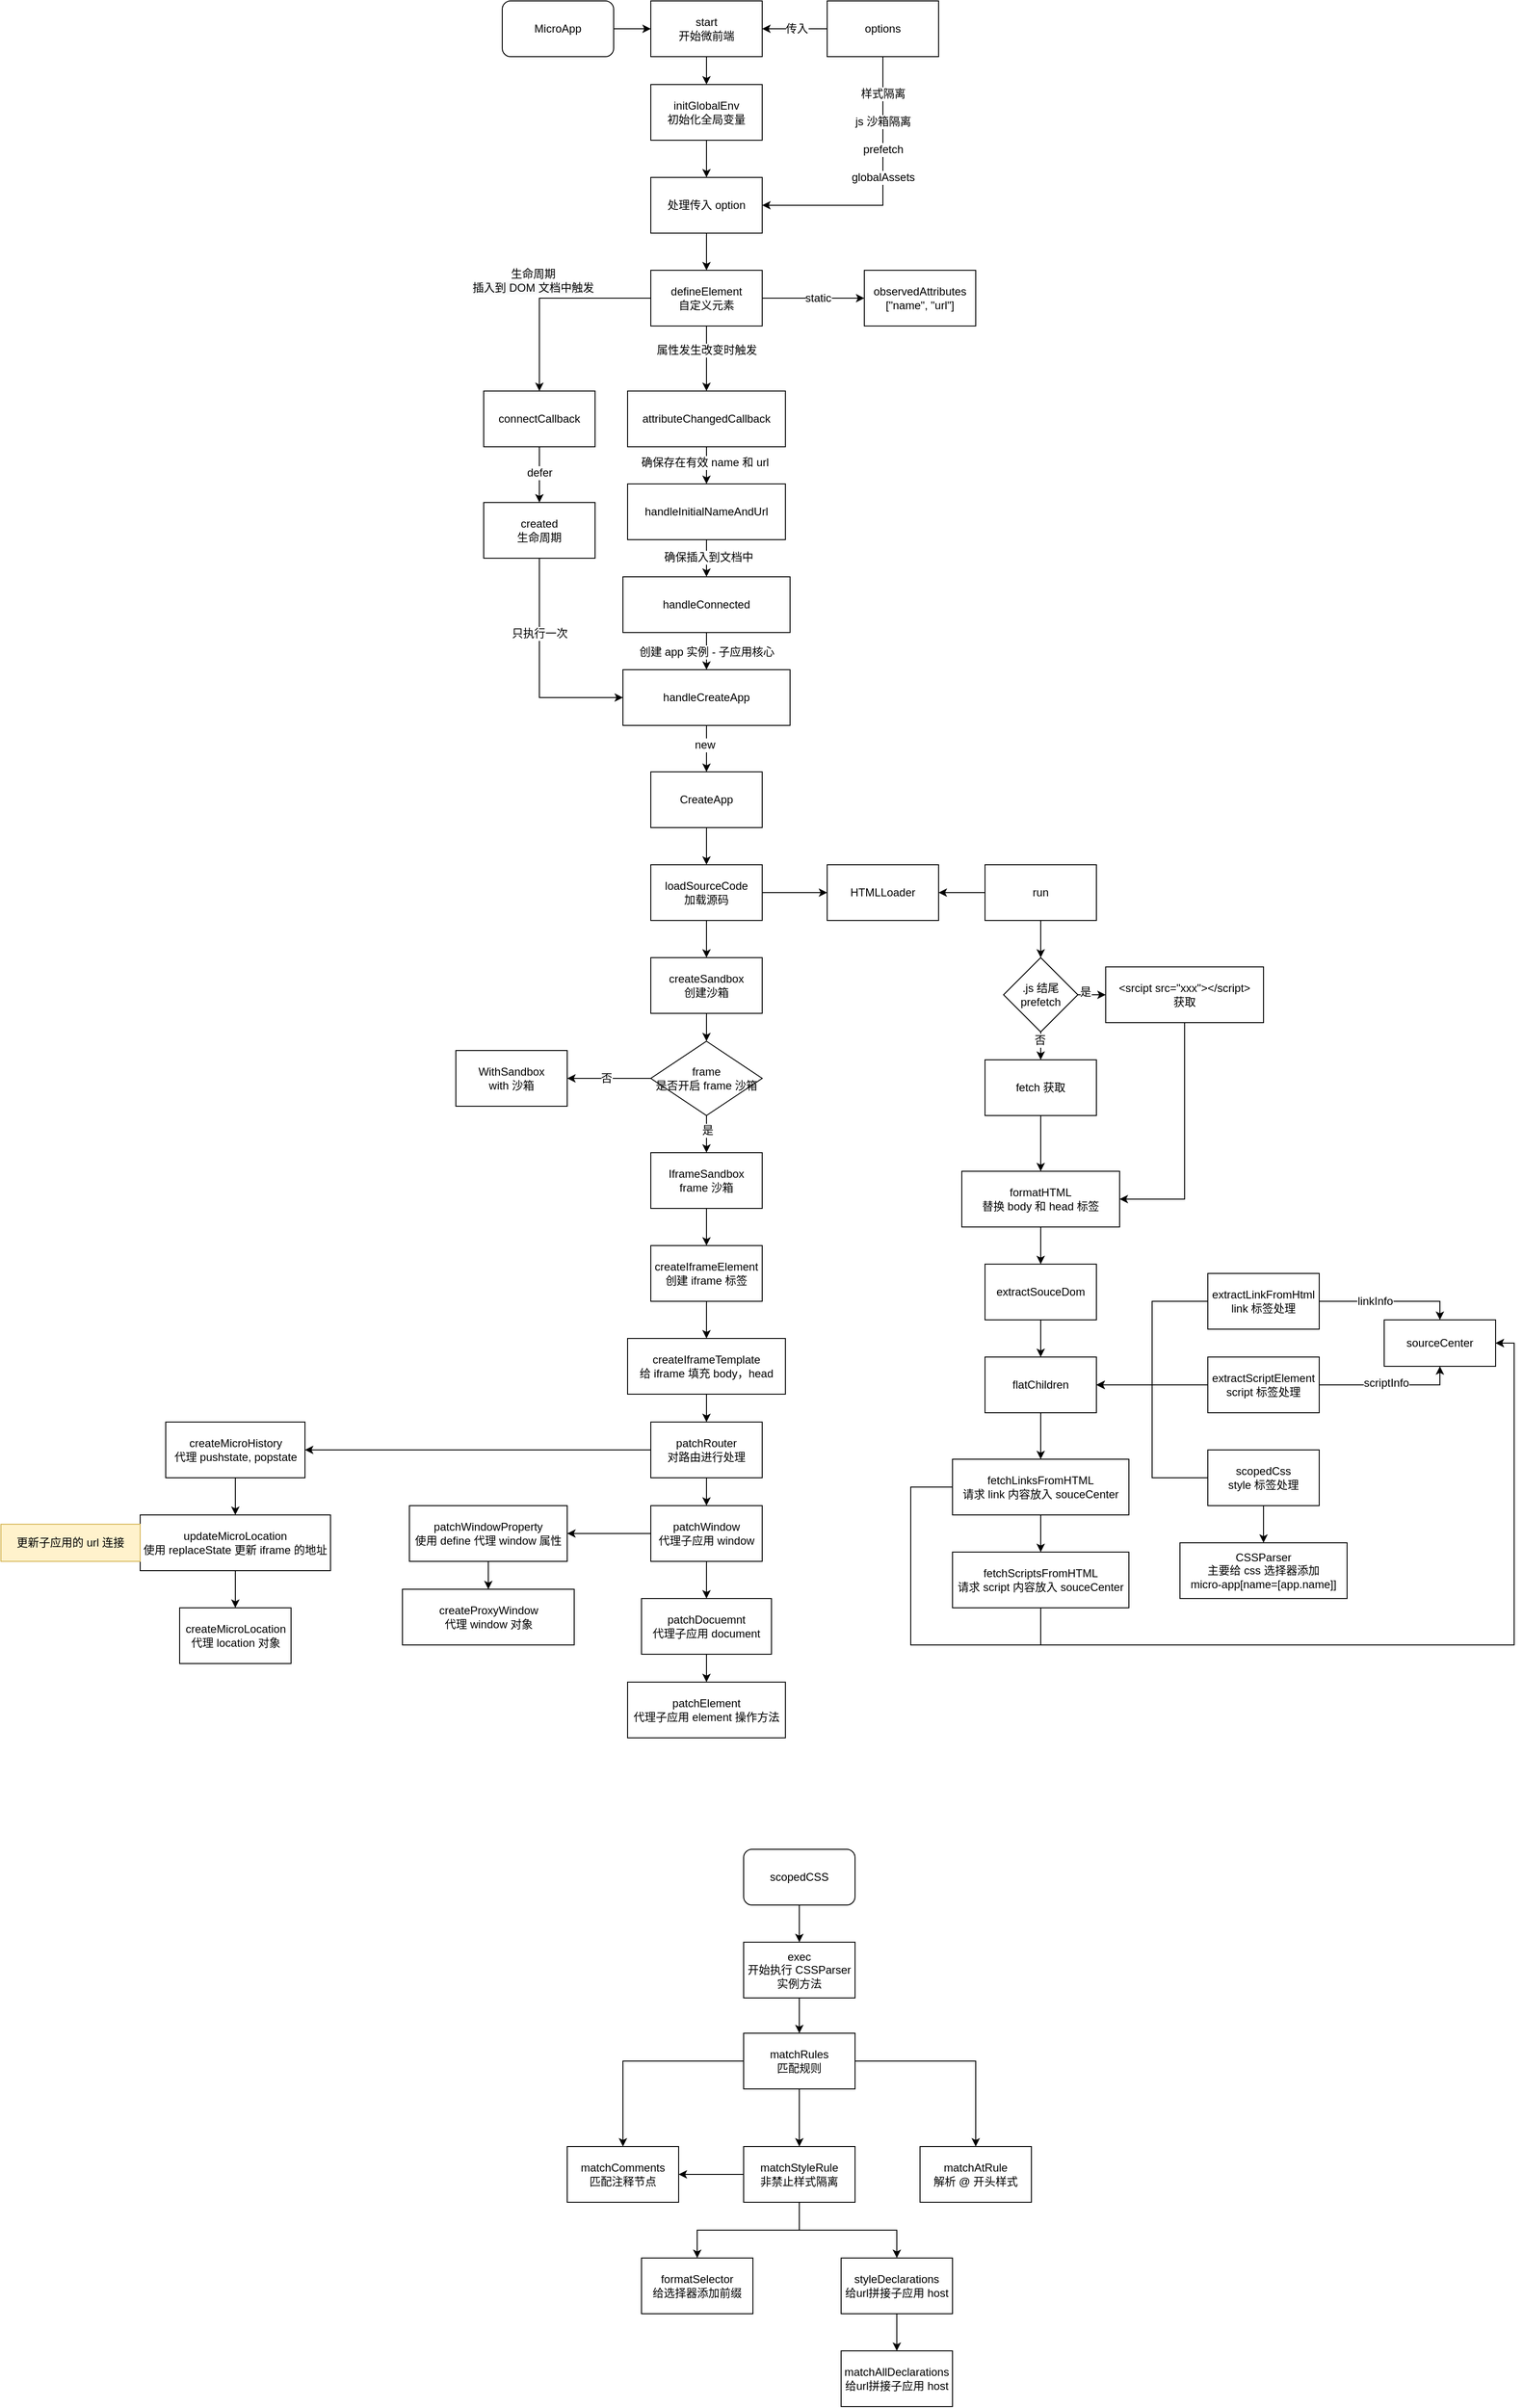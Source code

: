 <mxfile version="12.2.4" pages="1"><diagram id="gnqzPdNYeyF10bEc7W7B" name="Page-1"><mxGraphModel dx="1513" dy="669" grid="1" gridSize="10" guides="1" tooltips="1" connect="1" arrows="1" fold="1" page="1" pageScale="1" pageWidth="827" pageHeight="1169" math="0" shadow="0"><root><mxCell id="0"/><mxCell id="1" parent="0"/><mxCell id="4" style="edgeStyle=orthogonalEdgeStyle;rounded=0;orthogonalLoop=1;jettySize=auto;html=1;" parent="1" source="2" target="3" edge="1"><mxGeometry relative="1" as="geometry"/></mxCell><mxCell id="2" value="MicroApp" style="rounded=1;whiteSpace=wrap;html=1;" parent="1" vertex="1"><mxGeometry x="90" y="120" width="120" height="60" as="geometry"/></mxCell><mxCell id="6" style="edgeStyle=orthogonalEdgeStyle;rounded=0;orthogonalLoop=1;jettySize=auto;html=1;" parent="1" source="3" target="5" edge="1"><mxGeometry relative="1" as="geometry"/></mxCell><mxCell id="3" value="start&lt;br&gt;开始微前端" style="rounded=0;whiteSpace=wrap;html=1;" parent="1" vertex="1"><mxGeometry x="250" y="120" width="120" height="60" as="geometry"/></mxCell><mxCell id="11" style="edgeStyle=orthogonalEdgeStyle;rounded=0;orthogonalLoop=1;jettySize=auto;html=1;" parent="1" source="5" target="10" edge="1"><mxGeometry relative="1" as="geometry"/></mxCell><mxCell id="5" value="initGlobalEnv&lt;br&gt;初始化全局变量" style="rounded=0;whiteSpace=wrap;html=1;" parent="1" vertex="1"><mxGeometry x="250" y="210" width="120" height="60" as="geometry"/></mxCell><mxCell id="9" style="edgeStyle=orthogonalEdgeStyle;rounded=0;orthogonalLoop=1;jettySize=auto;html=1;entryX=1;entryY=0.5;entryDx=0;entryDy=0;" parent="1" source="8" target="3" edge="1"><mxGeometry relative="1" as="geometry"/></mxCell><mxCell id="13" value="传入" style="text;html=1;resizable=0;points=[];align=center;verticalAlign=middle;labelBackgroundColor=#ffffff;" parent="9" vertex="1" connectable="0"><mxGeometry x="-0.048" relative="1" as="geometry"><mxPoint as="offset"/></mxGeometry></mxCell><mxCell id="12" style="edgeStyle=orthogonalEdgeStyle;rounded=0;orthogonalLoop=1;jettySize=auto;html=1;entryX=1;entryY=0.5;entryDx=0;entryDy=0;" parent="1" source="8" target="10" edge="1"><mxGeometry relative="1" as="geometry"><Array as="points"><mxPoint x="500" y="340"/></Array></mxGeometry></mxCell><mxCell id="14" value="样式隔离" style="text;html=1;resizable=0;points=[];align=center;verticalAlign=middle;labelBackgroundColor=#ffffff;" parent="12" vertex="1" connectable="0"><mxGeometry x="-0.622" y="1" relative="1" as="geometry"><mxPoint x="-1" y="-15" as="offset"/></mxGeometry></mxCell><mxCell id="15" value="js 沙箱隔离" style="text;html=1;resizable=0;points=[];align=center;verticalAlign=middle;labelBackgroundColor=#ffffff;" parent="12" vertex="1" connectable="0"><mxGeometry x="-0.408" y="3" relative="1" as="geometry"><mxPoint x="-3" y="-16" as="offset"/></mxGeometry></mxCell><mxCell id="16" value="prefetch" style="text;html=1;resizable=0;points=[];align=center;verticalAlign=middle;labelBackgroundColor=#ffffff;" parent="12" vertex="1" connectable="0"><mxGeometry x="-0.194" y="2" relative="1" as="geometry"><mxPoint x="-2" y="-17" as="offset"/></mxGeometry></mxCell><mxCell id="17" value="globalAssets" style="text;html=1;resizable=0;points=[];align=center;verticalAlign=middle;labelBackgroundColor=#ffffff;" parent="12" vertex="1" connectable="0"><mxGeometry x="-0.049" y="3" relative="1" as="geometry"><mxPoint x="-3" y="-8" as="offset"/></mxGeometry></mxCell><mxCell id="8" value="options" style="rounded=0;whiteSpace=wrap;html=1;" parent="1" vertex="1"><mxGeometry x="440" y="120" width="120" height="60" as="geometry"/></mxCell><mxCell id="19" style="edgeStyle=orthogonalEdgeStyle;rounded=0;orthogonalLoop=1;jettySize=auto;html=1;" parent="1" source="10" target="18" edge="1"><mxGeometry relative="1" as="geometry"/></mxCell><mxCell id="10" value="处理传入 option" style="rounded=0;whiteSpace=wrap;html=1;" parent="1" vertex="1"><mxGeometry x="250" y="310" width="120" height="60" as="geometry"/></mxCell><mxCell id="21" style="edgeStyle=orthogonalEdgeStyle;rounded=0;orthogonalLoop=1;jettySize=auto;html=1;" parent="1" source="18" target="20" edge="1"><mxGeometry relative="1" as="geometry"/></mxCell><mxCell id="22" value="生命周期&lt;br&gt;&lt;span style=&quot;background-color: rgb(248 , 249 , 250)&quot;&gt;插入到 DOM 文档中触发&lt;/span&gt;" style="text;html=1;resizable=0;points=[];align=center;verticalAlign=middle;labelBackgroundColor=#ffffff;" parent="21" vertex="1" connectable="0"><mxGeometry x="0.097" y="20" relative="1" as="geometry"><mxPoint x="-27" y="-20" as="offset"/></mxGeometry></mxCell><mxCell id="24" style="edgeStyle=orthogonalEdgeStyle;rounded=0;orthogonalLoop=1;jettySize=auto;html=1;" parent="1" source="18" target="23" edge="1"><mxGeometry relative="1" as="geometry"/></mxCell><mxCell id="25" value="static" style="text;html=1;resizable=0;points=[];align=center;verticalAlign=middle;labelBackgroundColor=#ffffff;" parent="24" vertex="1" connectable="0"><mxGeometry x="-0.133" y="-2" relative="1" as="geometry"><mxPoint x="12" y="-2" as="offset"/></mxGeometry></mxCell><mxCell id="27" style="edgeStyle=orthogonalEdgeStyle;rounded=0;orthogonalLoop=1;jettySize=auto;html=1;" parent="1" source="18" target="26" edge="1"><mxGeometry relative="1" as="geometry"/></mxCell><mxCell id="28" value="属性发生改变时触发" style="text;html=1;resizable=0;points=[];align=center;verticalAlign=middle;labelBackgroundColor=#ffffff;" parent="27" vertex="1" connectable="0"><mxGeometry x="-0.252" relative="1" as="geometry"><mxPoint as="offset"/></mxGeometry></mxCell><mxCell id="18" value="defineElement&lt;br&gt;自定义元素" style="rounded=0;whiteSpace=wrap;html=1;" parent="1" vertex="1"><mxGeometry x="250" y="410" width="120" height="60" as="geometry"/></mxCell><mxCell id="39" style="edgeStyle=orthogonalEdgeStyle;rounded=0;orthogonalLoop=1;jettySize=auto;html=1;" parent="1" source="20" target="38" edge="1"><mxGeometry relative="1" as="geometry"/></mxCell><mxCell id="40" value="defer" style="text;html=1;resizable=0;points=[];align=center;verticalAlign=middle;labelBackgroundColor=#ffffff;" parent="39" vertex="1" connectable="0"><mxGeometry x="-0.081" relative="1" as="geometry"><mxPoint as="offset"/></mxGeometry></mxCell><mxCell id="20" value="connectCallback" style="rounded=0;whiteSpace=wrap;html=1;" parent="1" vertex="1"><mxGeometry x="70" y="540" width="120" height="60" as="geometry"/></mxCell><mxCell id="23" value="observedAttributes&lt;br&gt;[&quot;name&quot;, &quot;url&quot;]" style="rounded=0;whiteSpace=wrap;html=1;" parent="1" vertex="1"><mxGeometry x="480" y="410" width="120" height="60" as="geometry"/></mxCell><mxCell id="30" style="edgeStyle=orthogonalEdgeStyle;rounded=0;orthogonalLoop=1;jettySize=auto;html=1;" parent="1" source="26" target="29" edge="1"><mxGeometry relative="1" as="geometry"/></mxCell><mxCell id="35" value="确保存在有效 name 和 url" style="text;html=1;resizable=0;points=[];align=center;verticalAlign=middle;labelBackgroundColor=#ffffff;" parent="30" vertex="1" connectable="0"><mxGeometry x="-0.187" y="-2" relative="1" as="geometry"><mxPoint as="offset"/></mxGeometry></mxCell><mxCell id="26" value="attributeChangedCallback&lt;br&gt;" style="rounded=0;whiteSpace=wrap;html=1;" parent="1" vertex="1"><mxGeometry x="225" y="540" width="170" height="60" as="geometry"/></mxCell><mxCell id="32" style="edgeStyle=orthogonalEdgeStyle;rounded=0;orthogonalLoop=1;jettySize=auto;html=1;" parent="1" source="29" target="31" edge="1"><mxGeometry relative="1" as="geometry"/></mxCell><mxCell id="36" value="确保插入到文档中" style="text;html=1;resizable=0;points=[];align=center;verticalAlign=middle;labelBackgroundColor=#ffffff;" parent="32" vertex="1" connectable="0"><mxGeometry x="-0.087" y="2" relative="1" as="geometry"><mxPoint as="offset"/></mxGeometry></mxCell><mxCell id="29" value="handleInitialNameAndUrl" style="rounded=0;whiteSpace=wrap;html=1;" parent="1" vertex="1"><mxGeometry x="225" y="640" width="170" height="60" as="geometry"/></mxCell><mxCell id="34" style="edgeStyle=orthogonalEdgeStyle;rounded=0;orthogonalLoop=1;jettySize=auto;html=1;" parent="1" source="31" target="33" edge="1"><mxGeometry relative="1" as="geometry"/></mxCell><mxCell id="37" value="创建 app 实例 - 子应用核心" style="text;html=1;resizable=0;points=[];align=center;verticalAlign=middle;labelBackgroundColor=#ffffff;" parent="34" vertex="1" connectable="0"><mxGeometry x="-0.287" y="3" relative="1" as="geometry"><mxPoint x="-3" y="6" as="offset"/></mxGeometry></mxCell><mxCell id="31" value="handleConnected" style="rounded=0;whiteSpace=wrap;html=1;" parent="1" vertex="1"><mxGeometry x="220" y="740" width="180" height="60" as="geometry"/></mxCell><mxCell id="44" style="edgeStyle=orthogonalEdgeStyle;rounded=0;orthogonalLoop=1;jettySize=auto;html=1;" parent="1" source="33" target="43" edge="1"><mxGeometry relative="1" as="geometry"/></mxCell><mxCell id="45" value="new" style="text;html=1;resizable=0;points=[];align=center;verticalAlign=middle;labelBackgroundColor=#ffffff;" parent="44" vertex="1" connectable="0"><mxGeometry x="-0.172" y="-2" relative="1" as="geometry"><mxPoint as="offset"/></mxGeometry></mxCell><mxCell id="33" value="handleCreateApp" style="rounded=0;whiteSpace=wrap;html=1;" parent="1" vertex="1"><mxGeometry x="220" y="840" width="180" height="60" as="geometry"/></mxCell><mxCell id="41" style="edgeStyle=orthogonalEdgeStyle;rounded=0;orthogonalLoop=1;jettySize=auto;html=1;entryX=0;entryY=0.5;entryDx=0;entryDy=0;" parent="1" source="38" target="33" edge="1"><mxGeometry relative="1" as="geometry"><Array as="points"><mxPoint x="130" y="870"/></Array></mxGeometry></mxCell><mxCell id="42" value="只执行一次" style="text;html=1;resizable=0;points=[];align=center;verticalAlign=middle;labelBackgroundColor=#ffffff;" parent="41" vertex="1" connectable="0"><mxGeometry x="-0.329" relative="1" as="geometry"><mxPoint as="offset"/></mxGeometry></mxCell><mxCell id="38" value="created&lt;br&gt;生命周期" style="rounded=0;whiteSpace=wrap;html=1;" parent="1" vertex="1"><mxGeometry x="70" y="660" width="120" height="60" as="geometry"/></mxCell><mxCell id="47" style="edgeStyle=orthogonalEdgeStyle;rounded=0;orthogonalLoop=1;jettySize=auto;html=1;" parent="1" source="43" target="46" edge="1"><mxGeometry relative="1" as="geometry"/></mxCell><mxCell id="43" value="CreateApp" style="rounded=0;whiteSpace=wrap;html=1;" parent="1" vertex="1"><mxGeometry x="250" y="950" width="120" height="60" as="geometry"/></mxCell><mxCell id="49" style="edgeStyle=orthogonalEdgeStyle;rounded=0;orthogonalLoop=1;jettySize=auto;html=1;" parent="1" source="46" target="48" edge="1"><mxGeometry relative="1" as="geometry"/></mxCell><mxCell id="61" style="edgeStyle=orthogonalEdgeStyle;rounded=0;orthogonalLoop=1;jettySize=auto;html=1;" parent="1" source="46" target="60" edge="1"><mxGeometry relative="1" as="geometry"/></mxCell><mxCell id="46" value="loadSourceCode&lt;br&gt;加载源码" style="rounded=0;whiteSpace=wrap;html=1;" parent="1" vertex="1"><mxGeometry x="250" y="1050" width="120" height="60" as="geometry"/></mxCell><mxCell id="51" style="edgeStyle=orthogonalEdgeStyle;rounded=0;orthogonalLoop=1;jettySize=auto;html=1;" parent="1" source="48" target="50" edge="1"><mxGeometry relative="1" as="geometry"/></mxCell><mxCell id="48" value="createSandbox&lt;br&gt;创建沙箱" style="rounded=0;whiteSpace=wrap;html=1;" parent="1" vertex="1"><mxGeometry x="250" y="1150" width="120" height="60" as="geometry"/></mxCell><mxCell id="54" style="edgeStyle=orthogonalEdgeStyle;rounded=0;orthogonalLoop=1;jettySize=auto;html=1;" parent="1" source="50" target="53" edge="1"><mxGeometry relative="1" as="geometry"/></mxCell><mxCell id="55" value="否" style="text;html=1;resizable=0;points=[];align=center;verticalAlign=middle;labelBackgroundColor=#ffffff;" parent="54" vertex="1" connectable="0"><mxGeometry x="0.067" relative="1" as="geometry"><mxPoint as="offset"/></mxGeometry></mxCell><mxCell id="56" style="edgeStyle=orthogonalEdgeStyle;rounded=0;orthogonalLoop=1;jettySize=auto;html=1;entryX=0.5;entryY=0;entryDx=0;entryDy=0;" parent="1" source="50" target="52" edge="1"><mxGeometry relative="1" as="geometry"/></mxCell><mxCell id="57" value="是" style="text;html=1;resizable=0;points=[];align=center;verticalAlign=middle;labelBackgroundColor=#ffffff;" parent="56" vertex="1" connectable="0"><mxGeometry x="-0.221" y="1" relative="1" as="geometry"><mxPoint as="offset"/></mxGeometry></mxCell><mxCell id="50" value="frame&lt;br&gt;是否开启 frame 沙箱" style="rhombus;whiteSpace=wrap;html=1;" parent="1" vertex="1"><mxGeometry x="250" y="1240" width="120" height="80" as="geometry"/></mxCell><mxCell id="100" style="edgeStyle=orthogonalEdgeStyle;rounded=0;orthogonalLoop=1;jettySize=auto;html=1;" parent="1" source="52" target="99" edge="1"><mxGeometry relative="1" as="geometry"/></mxCell><mxCell id="52" value="&lt;span&gt;IframeSandbox&lt;/span&gt;&lt;br&gt;&lt;span&gt;frame 沙箱&lt;/span&gt;" style="rounded=0;whiteSpace=wrap;html=1;" parent="1" vertex="1"><mxGeometry x="250" y="1360" width="120" height="60" as="geometry"/></mxCell><mxCell id="53" value="WithSandbox&lt;br&gt;with 沙箱" style="rounded=0;whiteSpace=wrap;html=1;" parent="1" vertex="1"><mxGeometry x="40" y="1250" width="120" height="60" as="geometry"/></mxCell><mxCell id="60" value="HTMLLoader" style="rounded=0;whiteSpace=wrap;html=1;" parent="1" vertex="1"><mxGeometry x="440" y="1050" width="120" height="60" as="geometry"/></mxCell><mxCell id="63" style="edgeStyle=orthogonalEdgeStyle;rounded=0;orthogonalLoop=1;jettySize=auto;html=1;" parent="1" source="62" target="60" edge="1"><mxGeometry relative="1" as="geometry"/></mxCell><mxCell id="65" style="edgeStyle=orthogonalEdgeStyle;rounded=0;orthogonalLoop=1;jettySize=auto;html=1;" parent="1" source="62" target="64" edge="1"><mxGeometry relative="1" as="geometry"/></mxCell><mxCell id="62" value="run" style="rounded=0;whiteSpace=wrap;html=1;" parent="1" vertex="1"><mxGeometry x="610" y="1050" width="120" height="60" as="geometry"/></mxCell><mxCell id="67" style="edgeStyle=orthogonalEdgeStyle;rounded=0;orthogonalLoop=1;jettySize=auto;html=1;" parent="1" source="64" target="66" edge="1"><mxGeometry relative="1" as="geometry"/></mxCell><mxCell id="70" value="是" style="text;html=1;resizable=0;points=[];align=center;verticalAlign=middle;labelBackgroundColor=#ffffff;" parent="67" vertex="1" connectable="0"><mxGeometry x="0.2" y="-4" relative="1" as="geometry"><mxPoint x="-2" y="-7" as="offset"/></mxGeometry></mxCell><mxCell id="69" style="edgeStyle=orthogonalEdgeStyle;rounded=0;orthogonalLoop=1;jettySize=auto;html=1;" parent="1" source="64" target="68" edge="1"><mxGeometry relative="1" as="geometry"/></mxCell><mxCell id="71" value="否" style="text;html=1;resizable=0;points=[];align=center;verticalAlign=middle;labelBackgroundColor=#ffffff;" parent="69" vertex="1" connectable="0"><mxGeometry x="0.2" y="2" relative="1" as="geometry"><mxPoint x="-3" y="-1" as="offset"/></mxGeometry></mxCell><mxCell id="64" value=".js 结尾&lt;br&gt;prefetch" style="rhombus;whiteSpace=wrap;html=1;" parent="1" vertex="1"><mxGeometry x="630" y="1150" width="80" height="80" as="geometry"/></mxCell><mxCell id="74" style="edgeStyle=orthogonalEdgeStyle;rounded=0;orthogonalLoop=1;jettySize=auto;html=1;entryX=1;entryY=0.5;entryDx=0;entryDy=0;" parent="1" source="66" target="72" edge="1"><mxGeometry relative="1" as="geometry"/></mxCell><mxCell id="66" value="&amp;lt;srcipt src=&quot;xxx&quot;&amp;gt;&amp;lt;/script&amp;gt;&lt;br&gt;获取" style="rounded=0;whiteSpace=wrap;html=1;" parent="1" vertex="1"><mxGeometry x="740" y="1160" width="170" height="60" as="geometry"/></mxCell><mxCell id="73" style="edgeStyle=orthogonalEdgeStyle;rounded=0;orthogonalLoop=1;jettySize=auto;html=1;" parent="1" source="68" target="72" edge="1"><mxGeometry relative="1" as="geometry"/></mxCell><mxCell id="68" value="fetch 获取" style="rounded=0;whiteSpace=wrap;html=1;" parent="1" vertex="1"><mxGeometry x="610" y="1260" width="120" height="60" as="geometry"/></mxCell><mxCell id="76" style="edgeStyle=orthogonalEdgeStyle;rounded=0;orthogonalLoop=1;jettySize=auto;html=1;entryX=0.5;entryY=0;entryDx=0;entryDy=0;" parent="1" source="72" target="75" edge="1"><mxGeometry relative="1" as="geometry"/></mxCell><mxCell id="72" value="formatHTML&lt;br&gt;替换 body 和 head 标签" style="rounded=0;whiteSpace=wrap;html=1;" parent="1" vertex="1"><mxGeometry x="585" y="1380" width="170" height="60" as="geometry"/></mxCell><mxCell id="78" style="edgeStyle=orthogonalEdgeStyle;rounded=0;orthogonalLoop=1;jettySize=auto;html=1;entryX=0.5;entryY=0;entryDx=0;entryDy=0;" parent="1" source="75" target="77" edge="1"><mxGeometry relative="1" as="geometry"/></mxCell><mxCell id="75" value="extractSouceDom" style="rounded=0;whiteSpace=wrap;html=1;" parent="1" vertex="1"><mxGeometry x="610" y="1480" width="120" height="60" as="geometry"/></mxCell><mxCell id="94" style="edgeStyle=orthogonalEdgeStyle;rounded=0;orthogonalLoop=1;jettySize=auto;html=1;" parent="1" source="77" target="93" edge="1"><mxGeometry relative="1" as="geometry"/></mxCell><mxCell id="77" value="flatChildren" style="rounded=0;whiteSpace=wrap;html=1;" parent="1" vertex="1"><mxGeometry x="610" y="1580" width="120" height="60" as="geometry"/></mxCell><mxCell id="80" style="edgeStyle=orthogonalEdgeStyle;rounded=0;orthogonalLoop=1;jettySize=auto;html=1;entryX=1;entryY=0.5;entryDx=0;entryDy=0;" parent="1" source="79" target="77" edge="1"><mxGeometry relative="1" as="geometry"/></mxCell><mxCell id="86" style="edgeStyle=orthogonalEdgeStyle;rounded=0;orthogonalLoop=1;jettySize=auto;html=1;entryX=0.5;entryY=0;entryDx=0;entryDy=0;" parent="1" source="79" target="85" edge="1"><mxGeometry relative="1" as="geometry"/></mxCell><mxCell id="88" value="linkInfo" style="text;html=1;resizable=0;points=[];align=center;verticalAlign=middle;labelBackgroundColor=#ffffff;" parent="86" vertex="1" connectable="0"><mxGeometry x="0.037" y="2" relative="1" as="geometry"><mxPoint x="-18" y="2" as="offset"/></mxGeometry></mxCell><mxCell id="79" value="extractLinkFromHtml&lt;br&gt;link 标签处理" style="rounded=0;whiteSpace=wrap;html=1;" parent="1" vertex="1"><mxGeometry x="850" y="1490" width="120" height="60" as="geometry"/></mxCell><mxCell id="83" style="edgeStyle=orthogonalEdgeStyle;rounded=0;orthogonalLoop=1;jettySize=auto;html=1;" parent="1" source="81" target="77" edge="1"><mxGeometry relative="1" as="geometry"><Array as="points"><mxPoint x="790" y="1710"/><mxPoint x="790" y="1610"/></Array></mxGeometry></mxCell><mxCell id="92" style="edgeStyle=orthogonalEdgeStyle;rounded=0;orthogonalLoop=1;jettySize=auto;html=1;" parent="1" source="81" target="90" edge="1"><mxGeometry relative="1" as="geometry"/></mxCell><mxCell id="81" value="scopedCss&lt;br&gt;style 标签处理" style="rounded=0;whiteSpace=wrap;html=1;" parent="1" vertex="1"><mxGeometry x="850" y="1680" width="120" height="60" as="geometry"/></mxCell><mxCell id="84" style="edgeStyle=orthogonalEdgeStyle;rounded=0;orthogonalLoop=1;jettySize=auto;html=1;entryX=1;entryY=0.5;entryDx=0;entryDy=0;" parent="1" source="82" target="77" edge="1"><mxGeometry relative="1" as="geometry"/></mxCell><mxCell id="87" style="edgeStyle=orthogonalEdgeStyle;rounded=0;orthogonalLoop=1;jettySize=auto;html=1;entryX=0.5;entryY=1;entryDx=0;entryDy=0;" parent="1" source="82" target="85" edge="1"><mxGeometry relative="1" as="geometry"/></mxCell><mxCell id="89" value="scriptInfo" style="text;html=1;resizable=0;points=[];align=center;verticalAlign=middle;labelBackgroundColor=#ffffff;" parent="87" vertex="1" connectable="0"><mxGeometry x="-0.043" y="2" relative="1" as="geometry"><mxPoint as="offset"/></mxGeometry></mxCell><mxCell id="82" value="extractScriptElement&lt;br&gt;script 标签处理" style="rounded=0;whiteSpace=wrap;html=1;" parent="1" vertex="1"><mxGeometry x="850" y="1580" width="120" height="60" as="geometry"/></mxCell><mxCell id="85" value="sourceCenter" style="rounded=0;whiteSpace=wrap;html=1;" parent="1" vertex="1"><mxGeometry x="1040" y="1540" width="120" height="50" as="geometry"/></mxCell><mxCell id="90" value="CSSParser&lt;br&gt;主要给 css 选择器添加&lt;br&gt;micro-app[name=[app.name]]&lt;br&gt;" style="rounded=0;whiteSpace=wrap;html=1;" parent="1" vertex="1"><mxGeometry x="820" y="1780" width="180" height="60" as="geometry"/></mxCell><mxCell id="96" style="edgeStyle=orthogonalEdgeStyle;rounded=0;orthogonalLoop=1;jettySize=auto;html=1;" parent="1" source="93" target="95" edge="1"><mxGeometry relative="1" as="geometry"/></mxCell><mxCell id="97" style="edgeStyle=orthogonalEdgeStyle;rounded=0;orthogonalLoop=1;jettySize=auto;html=1;entryX=1;entryY=0.5;entryDx=0;entryDy=0;" parent="1" source="93" target="85" edge="1"><mxGeometry relative="1" as="geometry"><Array as="points"><mxPoint x="530" y="1720"/><mxPoint x="530" y="1890"/><mxPoint x="1180" y="1890"/><mxPoint x="1180" y="1565"/></Array></mxGeometry></mxCell><mxCell id="93" value="fetchLinksFromHTML&lt;br&gt;请求 link 内容放入 souceCenter" style="rounded=0;whiteSpace=wrap;html=1;" parent="1" vertex="1"><mxGeometry x="575" y="1690" width="190" height="60" as="geometry"/></mxCell><mxCell id="98" style="edgeStyle=orthogonalEdgeStyle;rounded=0;orthogonalLoop=1;jettySize=auto;html=1;entryX=1;entryY=0.5;entryDx=0;entryDy=0;" parent="1" source="95" target="85" edge="1"><mxGeometry relative="1" as="geometry"><Array as="points"><mxPoint x="670" y="1890"/><mxPoint x="1180" y="1890"/><mxPoint x="1180" y="1565"/></Array></mxGeometry></mxCell><mxCell id="95" value="fetchScriptsFromHTML&lt;br&gt;请求 script 内容放入 souceCenter" style="rounded=0;whiteSpace=wrap;html=1;" parent="1" vertex="1"><mxGeometry x="575" y="1790" width="190" height="60" as="geometry"/></mxCell><mxCell id="102" style="edgeStyle=orthogonalEdgeStyle;rounded=0;orthogonalLoop=1;jettySize=auto;html=1;entryX=0.5;entryY=0;entryDx=0;entryDy=0;" parent="1" source="99" target="101" edge="1"><mxGeometry relative="1" as="geometry"/></mxCell><mxCell id="99" value="createIframeElement&lt;br&gt;创建 iframe 标签" style="rounded=0;whiteSpace=wrap;html=1;" parent="1" vertex="1"><mxGeometry x="250" y="1460" width="120" height="60" as="geometry"/></mxCell><mxCell id="104" style="edgeStyle=orthogonalEdgeStyle;rounded=0;orthogonalLoop=1;jettySize=auto;html=1;" parent="1" source="101" target="103" edge="1"><mxGeometry relative="1" as="geometry"/></mxCell><mxCell id="101" value="createIframeTemplate&lt;br&gt;给 iframe 填充 body，head" style="rounded=0;whiteSpace=wrap;html=1;" parent="1" vertex="1"><mxGeometry x="225" y="1560" width="170" height="60" as="geometry"/></mxCell><mxCell id="108" style="edgeStyle=orthogonalEdgeStyle;rounded=0;orthogonalLoop=1;jettySize=auto;html=1;" parent="1" source="103" target="105" edge="1"><mxGeometry relative="1" as="geometry"/></mxCell><mxCell id="112" style="edgeStyle=orthogonalEdgeStyle;rounded=0;orthogonalLoop=1;jettySize=auto;html=1;" parent="1" source="103" target="111" edge="1"><mxGeometry relative="1" as="geometry"/></mxCell><mxCell id="103" value="patchRouter&lt;br&gt;对路由进行处理" style="rounded=0;whiteSpace=wrap;html=1;" parent="1" vertex="1"><mxGeometry x="250" y="1650" width="120" height="60" as="geometry"/></mxCell><mxCell id="109" style="edgeStyle=orthogonalEdgeStyle;rounded=0;orthogonalLoop=1;jettySize=auto;html=1;" parent="1" source="105" target="106" edge="1"><mxGeometry relative="1" as="geometry"/></mxCell><mxCell id="120" style="edgeStyle=orthogonalEdgeStyle;rounded=0;orthogonalLoop=1;jettySize=auto;html=1;" parent="1" source="105" target="119" edge="1"><mxGeometry relative="1" as="geometry"/></mxCell><mxCell id="105" value="patchWindow&lt;br&gt;代理子应用 window" style="rounded=0;whiteSpace=wrap;html=1;" parent="1" vertex="1"><mxGeometry x="250" y="1740" width="120" height="60" as="geometry"/></mxCell><mxCell id="110" style="edgeStyle=orthogonalEdgeStyle;rounded=0;orthogonalLoop=1;jettySize=auto;html=1;" parent="1" source="106" target="107" edge="1"><mxGeometry relative="1" as="geometry"/></mxCell><mxCell id="106" value="patchDocuemnt&lt;br&gt;代理子应用 document" style="rounded=0;whiteSpace=wrap;html=1;" parent="1" vertex="1"><mxGeometry x="240" y="1840" width="140" height="60" as="geometry"/></mxCell><mxCell id="107" value="patchElement&lt;br&gt;代理子应用 element 操作方法" style="rounded=0;whiteSpace=wrap;html=1;" parent="1" vertex="1"><mxGeometry x="225" y="1930" width="170" height="60" as="geometry"/></mxCell><mxCell id="114" style="edgeStyle=orthogonalEdgeStyle;rounded=0;orthogonalLoop=1;jettySize=auto;html=1;" parent="1" source="111" target="113" edge="1"><mxGeometry relative="1" as="geometry"/></mxCell><mxCell id="111" value="createMicroHistory&lt;br&gt;代理 pushstate, popstate" style="rounded=0;whiteSpace=wrap;html=1;" parent="1" vertex="1"><mxGeometry x="-272.5" y="1650" width="150" height="60" as="geometry"/></mxCell><mxCell id="117" style="edgeStyle=orthogonalEdgeStyle;rounded=0;orthogonalLoop=1;jettySize=auto;html=1;" parent="1" source="113" target="116" edge="1"><mxGeometry relative="1" as="geometry"/></mxCell><mxCell id="116" value="createMicroLocation&lt;br&gt;代理 location 对象" style="rounded=0;whiteSpace=wrap;html=1;" parent="1" vertex="1"><mxGeometry x="-257.5" y="1850" width="120" height="60" as="geometry"/></mxCell><mxCell id="118" value="" style="group" parent="1" vertex="1" connectable="0"><mxGeometry x="-450" y="1750" width="355" height="60" as="geometry"/></mxCell><mxCell id="113" value="updateMicroLocation&lt;br&gt;使用 replaceState 更新 iframe 的地址" style="rounded=0;whiteSpace=wrap;html=1;" parent="118" vertex="1"><mxGeometry x="150" width="205" height="60" as="geometry"/></mxCell><mxCell id="115" value="更新子应用的 url 连接" style="text;html=1;strokeColor=#d6b656;fillColor=#fff2cc;align=center;verticalAlign=middle;whiteSpace=wrap;rounded=0;" parent="118" vertex="1"><mxGeometry y="10" width="150" height="40" as="geometry"/></mxCell><mxCell id="122" style="edgeStyle=orthogonalEdgeStyle;rounded=0;orthogonalLoop=1;jettySize=auto;html=1;" parent="1" source="119" target="121" edge="1"><mxGeometry relative="1" as="geometry"/></mxCell><mxCell id="119" value="patchWindowProperty&lt;br&gt;使用 define 代理 window 属性" style="rounded=0;whiteSpace=wrap;html=1;" parent="1" vertex="1"><mxGeometry x="-10" y="1740" width="170" height="60" as="geometry"/></mxCell><mxCell id="121" value="createProxyWindow&lt;br&gt;代理 window 对象" style="rounded=0;whiteSpace=wrap;html=1;" parent="1" vertex="1"><mxGeometry x="-17.5" y="1830" width="185" height="60" as="geometry"/></mxCell><mxCell id="125" style="edgeStyle=orthogonalEdgeStyle;rounded=0;orthogonalLoop=1;jettySize=auto;html=1;" parent="1" source="123" target="124" edge="1"><mxGeometry relative="1" as="geometry"/></mxCell><mxCell id="123" value="scopedCSS" style="rounded=1;whiteSpace=wrap;html=1;" parent="1" vertex="1"><mxGeometry x="350" y="2110" width="120" height="60" as="geometry"/></mxCell><mxCell id="127" style="edgeStyle=orthogonalEdgeStyle;rounded=0;orthogonalLoop=1;jettySize=auto;html=1;" parent="1" source="124" target="126" edge="1"><mxGeometry relative="1" as="geometry"/></mxCell><mxCell id="124" value="exec&lt;br&gt;开始执行 CSSParser 实例方法" style="rounded=0;whiteSpace=wrap;html=1;" parent="1" vertex="1"><mxGeometry x="350" y="2210" width="120" height="60" as="geometry"/></mxCell><mxCell id="129" style="edgeStyle=orthogonalEdgeStyle;rounded=0;orthogonalLoop=1;jettySize=auto;html=1;" parent="1" source="126" target="128" edge="1"><mxGeometry relative="1" as="geometry"/></mxCell><mxCell id="134" style="edgeStyle=orthogonalEdgeStyle;rounded=0;orthogonalLoop=1;jettySize=auto;html=1;" parent="1" source="126" target="130" edge="1"><mxGeometry relative="1" as="geometry"/></mxCell><mxCell id="135" style="edgeStyle=orthogonalEdgeStyle;rounded=0;orthogonalLoop=1;jettySize=auto;html=1;" parent="1" source="126" target="131" edge="1"><mxGeometry relative="1" as="geometry"/></mxCell><mxCell id="126" value="matchRules&lt;br&gt;匹配规则" style="rounded=0;whiteSpace=wrap;html=1;" parent="1" vertex="1"><mxGeometry x="350" y="2308" width="120" height="60" as="geometry"/></mxCell><mxCell id="128" value="matchComments&lt;br&gt;匹配注释节点" style="rounded=0;whiteSpace=wrap;html=1;" parent="1" vertex="1"><mxGeometry x="160" y="2430" width="120" height="60" as="geometry"/></mxCell><mxCell id="130" value="matchAtRule&lt;br&gt;解析 @ 开头样式" style="rounded=0;whiteSpace=wrap;html=1;" parent="1" vertex="1"><mxGeometry x="540" y="2430" width="120" height="60" as="geometry"/></mxCell><mxCell id="137" style="edgeStyle=orthogonalEdgeStyle;rounded=0;orthogonalLoop=1;jettySize=auto;html=1;" parent="1" source="131" target="136" edge="1"><mxGeometry relative="1" as="geometry"/></mxCell><mxCell id="138" style="edgeStyle=orthogonalEdgeStyle;rounded=0;orthogonalLoop=1;jettySize=auto;html=1;" parent="1" source="131" target="128" edge="1"><mxGeometry relative="1" as="geometry"/></mxCell><mxCell id="140" style="edgeStyle=orthogonalEdgeStyle;rounded=0;orthogonalLoop=1;jettySize=auto;html=1;" parent="1" source="131" target="139" edge="1"><mxGeometry relative="1" as="geometry"/></mxCell><mxCell id="131" value="matchStyleRule&lt;br&gt;非禁止样式隔离" style="rounded=0;whiteSpace=wrap;html=1;" parent="1" vertex="1"><mxGeometry x="350" y="2430" width="120" height="60" as="geometry"/></mxCell><mxCell id="136" value="formatSelector&lt;br&gt;给选择器添加前缀" style="rounded=0;whiteSpace=wrap;html=1;" parent="1" vertex="1"><mxGeometry x="240" y="2550" width="120" height="60" as="geometry"/></mxCell><mxCell id="142" style="edgeStyle=orthogonalEdgeStyle;rounded=0;orthogonalLoop=1;jettySize=auto;html=1;" parent="1" source="139" target="141" edge="1"><mxGeometry relative="1" as="geometry"/></mxCell><mxCell id="139" value="styleDeclarations&lt;br&gt;给url拼接子应用 host" style="rounded=0;whiteSpace=wrap;html=1;" parent="1" vertex="1"><mxGeometry x="455" y="2550" width="120" height="60" as="geometry"/></mxCell><mxCell id="141" value="matchAllDeclarations&lt;br&gt;给url拼接子应用 host" style="rounded=0;whiteSpace=wrap;html=1;" parent="1" vertex="1"><mxGeometry x="455" y="2650" width="120" height="60" as="geometry"/></mxCell></root></mxGraphModel></diagram></mxfile>